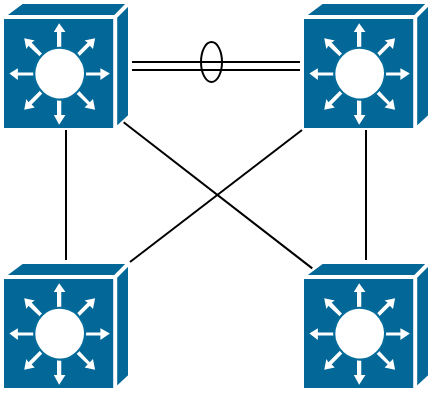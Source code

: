 <mxfile version="25.0.3">
  <diagram name="Page-1" id="c37626ed-c26b-45fb-9056-f9ebc6bb27b6">
    <mxGraphModel dx="1037" dy="515" grid="1" gridSize="10" guides="1" tooltips="1" connect="1" arrows="1" fold="1" page="1" pageScale="1" pageWidth="1100" pageHeight="850" background="none" math="0" shadow="0">
      <root>
        <mxCell id="0" />
        <mxCell id="1" parent="0" />
        <mxCell id="8aXTZsULx1QP20d2w44z-3" style="edgeStyle=orthogonalEdgeStyle;rounded=0;orthogonalLoop=1;jettySize=auto;html=1;endArrow=none;endFill=0;shape=link;" edge="1" parent="1" source="8aXTZsULx1QP20d2w44z-1" target="8aXTZsULx1QP20d2w44z-2">
          <mxGeometry relative="1" as="geometry" />
        </mxCell>
        <mxCell id="8aXTZsULx1QP20d2w44z-1" value="" style="shape=mxgraph.cisco.switches.layer_3_switch;sketch=0;html=1;pointerEvents=1;dashed=0;fillColor=#036897;strokeColor=#ffffff;strokeWidth=2;verticalLabelPosition=bottom;verticalAlign=top;align=center;outlineConnect=0;" vertex="1" parent="1">
          <mxGeometry x="400" y="210" width="64" height="64" as="geometry" />
        </mxCell>
        <mxCell id="8aXTZsULx1QP20d2w44z-2" value="" style="shape=mxgraph.cisco.switches.layer_3_switch;sketch=0;html=1;pointerEvents=1;dashed=0;fillColor=#036897;strokeColor=#ffffff;strokeWidth=2;verticalLabelPosition=bottom;verticalAlign=top;align=center;outlineConnect=0;" vertex="1" parent="1">
          <mxGeometry x="550" y="210" width="64" height="64" as="geometry" />
        </mxCell>
        <mxCell id="8aXTZsULx1QP20d2w44z-11" style="edgeStyle=none;shape=connector;rounded=0;orthogonalLoop=1;jettySize=auto;html=1;exitX=0.5;exitY=0;exitDx=0;exitDy=0;exitPerimeter=0;strokeColor=default;align=center;verticalAlign=middle;fontFamily=Helvetica;fontSize=11;fontColor=default;labelBackgroundColor=default;endArrow=none;endFill=0;" edge="1" parent="1" source="8aXTZsULx1QP20d2w44z-4" target="8aXTZsULx1QP20d2w44z-1">
          <mxGeometry relative="1" as="geometry" />
        </mxCell>
        <mxCell id="8aXTZsULx1QP20d2w44z-4" value="" style="shape=mxgraph.cisco.switches.layer_3_switch;sketch=0;html=1;pointerEvents=1;dashed=0;fillColor=#036897;strokeColor=#ffffff;strokeWidth=2;verticalLabelPosition=bottom;verticalAlign=top;align=center;outlineConnect=0;" vertex="1" parent="1">
          <mxGeometry x="400" y="340" width="64" height="64" as="geometry" />
        </mxCell>
        <mxCell id="8aXTZsULx1QP20d2w44z-10" style="edgeStyle=none;shape=connector;rounded=0;orthogonalLoop=1;jettySize=auto;html=1;exitX=0.5;exitY=0;exitDx=0;exitDy=0;exitPerimeter=0;strokeColor=default;align=center;verticalAlign=middle;fontFamily=Helvetica;fontSize=11;fontColor=default;labelBackgroundColor=default;endArrow=none;endFill=0;" edge="1" parent="1" source="8aXTZsULx1QP20d2w44z-5" target="8aXTZsULx1QP20d2w44z-2">
          <mxGeometry relative="1" as="geometry" />
        </mxCell>
        <mxCell id="8aXTZsULx1QP20d2w44z-5" value="" style="shape=mxgraph.cisco.switches.layer_3_switch;sketch=0;html=1;pointerEvents=1;dashed=0;fillColor=#036897;strokeColor=#ffffff;strokeWidth=2;verticalLabelPosition=bottom;verticalAlign=top;align=center;outlineConnect=0;" vertex="1" parent="1">
          <mxGeometry x="550" y="340" width="64" height="64" as="geometry" />
        </mxCell>
        <mxCell id="8aXTZsULx1QP20d2w44z-6" style="rounded=0;orthogonalLoop=1;jettySize=auto;html=1;exitX=0.08;exitY=0.05;exitDx=0;exitDy=0;exitPerimeter=0;entryX=0.95;entryY=0.94;entryDx=0;entryDy=0;entryPerimeter=0;startArrow=none;startFill=0;endArrow=none;endFill=0;strokeColor=default;" edge="1" parent="1" source="8aXTZsULx1QP20d2w44z-5" target="8aXTZsULx1QP20d2w44z-1">
          <mxGeometry relative="1" as="geometry" />
        </mxCell>
        <mxCell id="8aXTZsULx1QP20d2w44z-9" style="rounded=0;orthogonalLoop=1;jettySize=auto;html=1;exitX=1;exitY=0;exitDx=0;exitDy=0;exitPerimeter=0;entryX=0;entryY=1;entryDx=0;entryDy=0;entryPerimeter=0;endArrow=none;endFill=0;" edge="1" parent="1" source="8aXTZsULx1QP20d2w44z-4" target="8aXTZsULx1QP20d2w44z-2">
          <mxGeometry relative="1" as="geometry" />
        </mxCell>
        <mxCell id="8aXTZsULx1QP20d2w44z-32" value="" style="ellipse;whiteSpace=wrap;html=1;fontFamily=Helvetica;fontSize=11;fontColor=default;labelBackgroundColor=default;fillColor=none;" vertex="1" parent="1">
          <mxGeometry x="499.5" y="230" width="10.5" height="20" as="geometry" />
        </mxCell>
      </root>
    </mxGraphModel>
  </diagram>
</mxfile>
